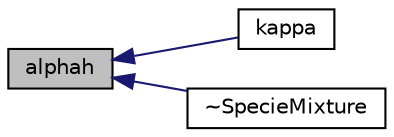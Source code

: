 digraph "alphah"
{
  bgcolor="transparent";
  edge [fontname="Helvetica",fontsize="10",labelfontname="Helvetica",labelfontsize="10"];
  node [fontname="Helvetica",fontsize="10",shape=record];
  rankdir="LR";
  Node155 [label="alphah",height=0.2,width=0.4,color="black", fillcolor="grey75", style="filled", fontcolor="black"];
  Node155 -> Node156 [dir="back",color="midnightblue",fontsize="10",style="solid",fontname="Helvetica"];
  Node156 [label="kappa",height=0.2,width=0.4,color="black",URL="$a31501.html#ac3ec149e402ad34fb58c4268da7a20f3",tooltip="Thermal conductivity [W/m/K]. "];
  Node155 -> Node157 [dir="back",color="midnightblue",fontsize="10",style="solid",fontname="Helvetica"];
  Node157 [label="~SpecieMixture",height=0.2,width=0.4,color="black",URL="$a31501.html#a149d8c2fb446e76144898dd6cadef2de",tooltip="Destructor. "];
}
